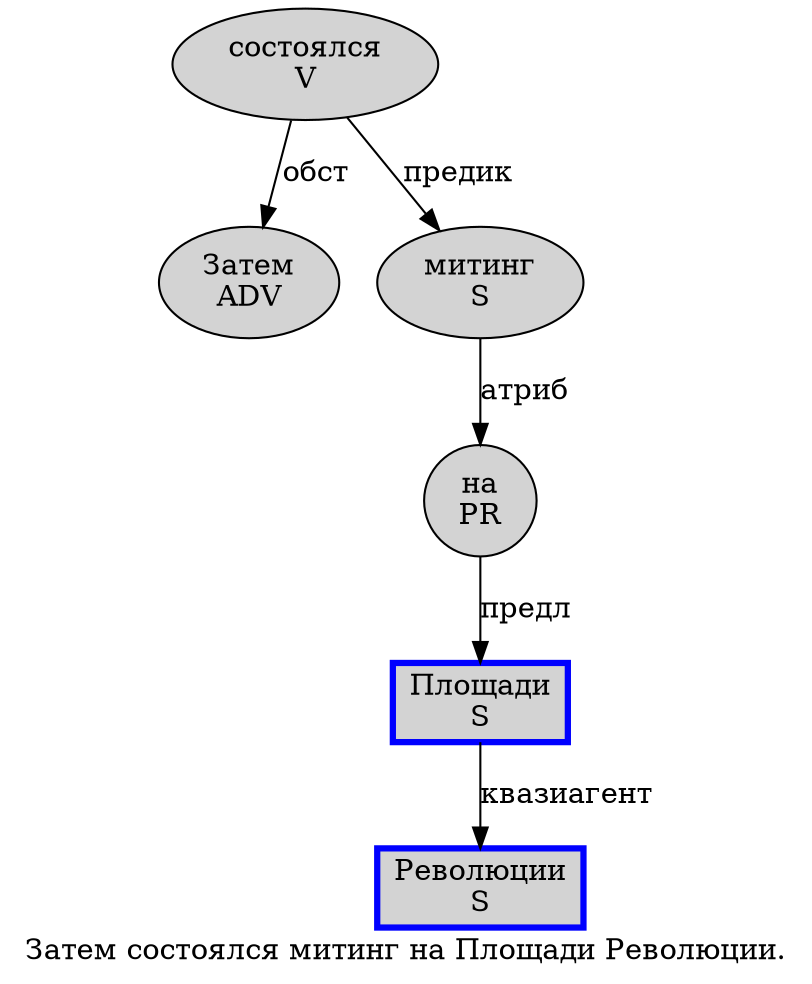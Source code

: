 digraph SENTENCE_367 {
	graph [label="Затем состоялся митинг на Площади Революции."]
	node [style=filled]
		0 [label="Затем
ADV" color="" fillcolor=lightgray penwidth=1 shape=ellipse]
		1 [label="состоялся
V" color="" fillcolor=lightgray penwidth=1 shape=ellipse]
		2 [label="митинг
S" color="" fillcolor=lightgray penwidth=1 shape=ellipse]
		3 [label="на
PR" color="" fillcolor=lightgray penwidth=1 shape=ellipse]
		4 [label="Площади
S" color=blue fillcolor=lightgray penwidth=3 shape=box]
		5 [label="Революции
S" color=blue fillcolor=lightgray penwidth=3 shape=box]
			4 -> 5 [label="квазиагент"]
			3 -> 4 [label="предл"]
			1 -> 0 [label="обст"]
			1 -> 2 [label="предик"]
			2 -> 3 [label="атриб"]
}